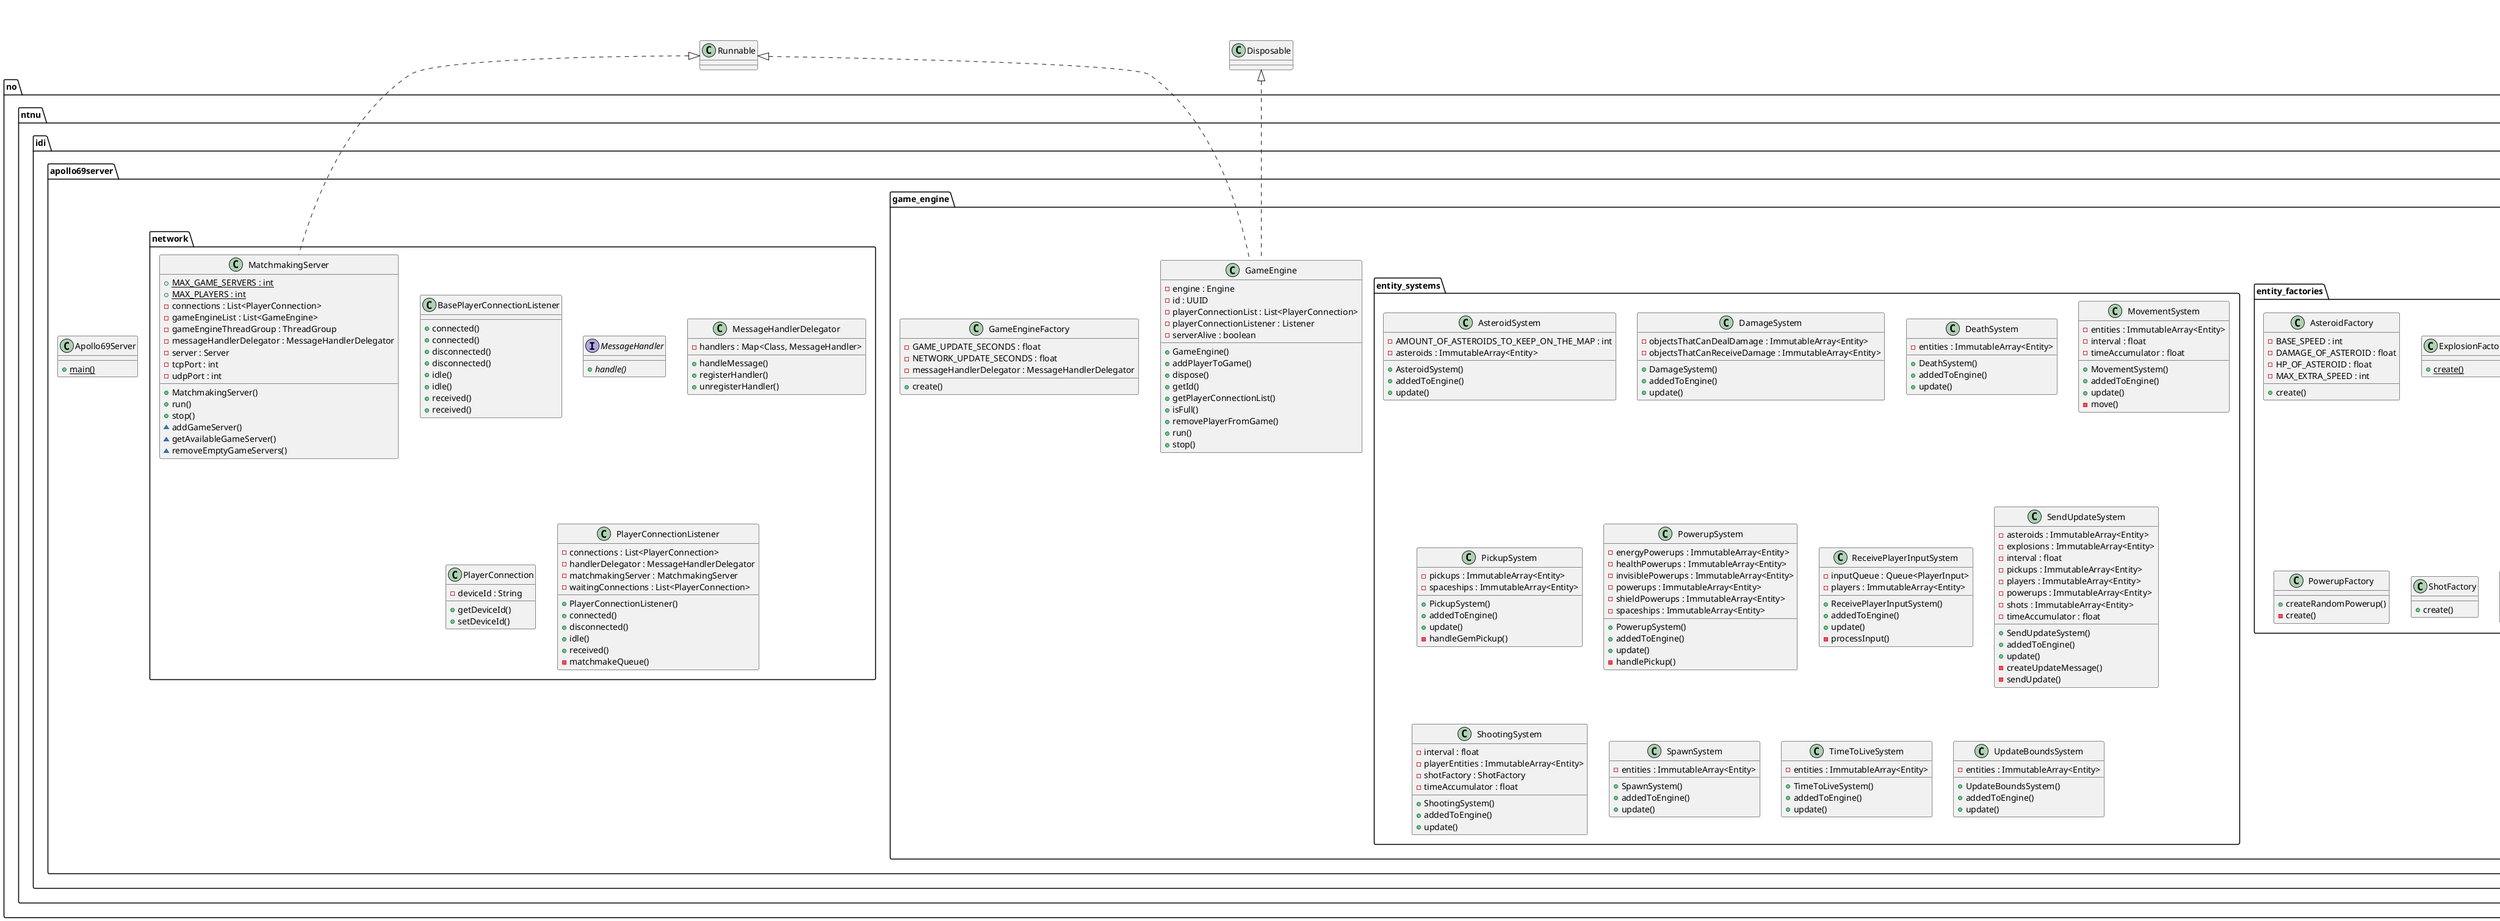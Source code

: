 @startuml

title __APOLLO69SERVER's Class Diagram__\n

    namespace no.ntnu.idi.apollo69server {
        class Apollo69Server {
            {static} + main()
        }

        namespace game_engine {
            class GameEngine {
                - engine : Engine
                - id : UUID
                - playerConnectionList : List<PlayerConnection>
                - playerConnectionListener : Listener
                - serverAlive : boolean
                + GameEngine()
                + addPlayerToGame()
                + dispose()
                + getId()
                + getPlayerConnectionList()
                + isFull()
                + removePlayerFromGame()
                + run()
                + stop()
            }
            class GameEngineFactory {
                - GAME_UPDATE_SECONDS : float
                - NETWORK_UPDATE_SECONDS : float
                - messageHandlerDelegator : MessageHandlerDelegator
                + create()
            }

            namespace components {
                class AsteroidComponent {
                    {static} + MAPPER : ComponentMapper<AsteroidComponent>
                }
                class AttackingComponent {
                    {static} + MAPPER : ComponentMapper<AttackingComponent>
                    + shooting : boolean
                    + shotDamage : float
                    + shotRadius : float
                    + AttackingComponent()
                }
                class BoundsComponent {
                    {static} + MAPPER : ComponentMapper<BoundsComponent>
                    + circle : Circle
                    + dimensions : Vector2
                    + BoundsComponent()
                    + BoundsComponent()
                    + getPosition()
                }
                class DamageComponent {
                    {static} + MAPPER : ComponentMapper<DamageComponent>
                    + damage : float
                    + owner : String
                    + DamageComponent()
                }
                class EnergyComponent {
                    {static} + MAPPER : ComponentMapper<EnergyComponent>
                    + energy : int
                }
                class ExplosionComponent {
                    {static} + MAPPER : ComponentMapper<ExplosionComponent>
                    + startTime : long
                    + ExplosionComponent()
                }
                class GemComponent {
                    {static} + MAPPER : ComponentMapper<GemComponent>
                    + type : GemType
                }
                class HealthComponent {
                    {static} + MAPPER : ComponentMapper<HealthComponent>
                    + hp : float
                    + owner : String
                    + HealthComponent()
                }
                class HealthPowerupComponent {
                    {static} + MAPPER : ComponentMapper<HealthPowerupComponent>
                    + previousHealth : float
                    + time : Instant
                    + HealthPowerupComponent()
                }
                class InvisibleComponent {
                    {static} + MAPPER : ComponentMapper<InvisibleComponent>
                    + time : Instant
                }
                class NetworkPlayerComponent {
                    {static} + MAPPER : ComponentMapper<NetworkPlayerComponent>
                    - playerConnection : PlayerConnection
                    + NetworkPlayerComponent()
                    + getPlayerConnection()
                    + setPlayerConnection()
                }
                class PickupComponent {
                    {static} + MAPPER : ComponentMapper<PickupComponent>
                }
                class PlayerComponent {
                    {static} + MAPPER : ComponentMapper<PlayerComponent>
                    - id : String
                    - name : String
                    - shield : boolean
                    - spaceshipType : int
                    - visible : boolean
                    + PlayerComponent()
                    + getId()
                    + getName()
                    + getSpaceshipType()
                    + hasShield()
                    + isVisible()
                    + setId()
                    + setName()
                    + setShield()
                    + setSpaceshipType()
                    + setVisible()
                }
                class PositionComponent {
                    {static} + MAPPER : ComponentMapper<PositionComponent>
                    + position : Vector2
                    + PositionComponent()
                class PowerupComponent {
                    {static} + MAPPER : ComponentMapper<PowerupComponent>
                    + type : PowerupType
                    + PowerupComponent()
                }
                class RotationComponent {
                    {static} + MAPPER : ComponentMapper<RotationComponent>
                    + degrees : float
                    + x : float
                    + y : float
                }
                class ScoreComponent {
                    {static} + MAPPER : ComponentMapper<ScoreComponent>
                    + score : int
                    + ScoreComponent()
                    + ScoreComponent()
                }
                class ShieldComponent {
                    {static} + MAPPER : ComponentMapper<ShieldComponent>
                    + hp : int
                }
                class ShotComponent {
                    {static} + MAPPER : ComponentMapper<ShotComponent>
                }
                class SpaceshipComponent {
                    {static} + MAPPER : ComponentMapper<SpaceshipComponent>
                    + type : int
                }
                class TimeToLiveComponent {
                    {static} + MAPPER : ComponentMapper<TimeToLiveComponent>
                    + timeToDie : long
                    + TimeToLiveComponent()
                }
                class VelocityComponent {
                    {static} + MAPPER : ComponentMapper<VelocityComponent>
                    + boosting : boolean
                    + idle : float
                    + scalar : float
                    + velocity : Vector2
                    + VelocityComponent()
                    + setScalar()
                    + setVelocity()
                }
            }

            namespace entity_factories {
                class AsteroidFactory {
                    - BASE_SPEED : int
                    - DAMAGE_OF_ASTEROID : float
                    - HP_OF_ASTEROID : float
                    - MAX_EXTRA_SPEED : int
                    + create()
                }
                class ExplosionFactory {
                    {static} + create()
                }
                class GemFactory {
                    + create()
                    - createCoinGem()
                    - createMeteoriteGem()
                    - createRubyGem()
                    - createStarGem()
                    - generalCreate()
                }
                class PowerupFactory {
                    + createRandomPowerup()
                    - create()
                }
                class ShotFactory {
                    + create()
                }
                class SpaceshipFactory {
                    + create()
                    - getSpaceShipId()
                }
            }

            namespace entity_systems {
                class AsteroidSystem {
                    - AMOUNT_OF_ASTEROIDS_TO_KEEP_ON_THE_MAP : int
                    - asteroids : ImmutableArray<Entity>
                    + AsteroidSystem()
                    + addedToEngine()
                    + update()
                }
                class DamageSystem {
                    - objectsThatCanDealDamage : ImmutableArray<Entity>
                    - objectsThatCanReceiveDamage : ImmutableArray<Entity>
                    + DamageSystem()
                    + addedToEngine()
                    + update()
                }
                class DeathSystem {
                    - entities : ImmutableArray<Entity>
                    + DeathSystem()
                    + addedToEngine()
                    + update()
                }
                class MovementSystem {
                    - entities : ImmutableArray<Entity>
                    - interval : float
                    - timeAccumulator : float
                    + MovementSystem()
                    + addedToEngine()
                    + update()
                    - move()
                }
                class PickupSystem {
                    - pickups : ImmutableArray<Entity>
                    - spaceships : ImmutableArray<Entity>
                    + PickupSystem()
                    + addedToEngine()
                    + update()
                    - handleGemPickup()
                }
                class PowerupSystem {
                    - energyPowerups : ImmutableArray<Entity>
                    - healthPowerups : ImmutableArray<Entity>
                    - invisiblePowerups : ImmutableArray<Entity>
                    - powerups : ImmutableArray<Entity>
                    - shieldPowerups : ImmutableArray<Entity>
                    - spaceships : ImmutableArray<Entity>
                    + PowerupSystem()
                    + addedToEngine()
                    + update()
                    - handlePickup()
                }
                class ReceivePlayerInputSystem {
                    - inputQueue : Queue<PlayerInput>
                    - players : ImmutableArray<Entity>
                    + ReceivePlayerInputSystem()
                    + addedToEngine()
                    + update()
                    - processInput()
                }
                class SendUpdateSystem {
                    - asteroids : ImmutableArray<Entity>
                    - explosions : ImmutableArray<Entity>
                    - interval : float
                    - pickups : ImmutableArray<Entity>
                    - players : ImmutableArray<Entity>
                    - powerups : ImmutableArray<Entity>
                    - shots : ImmutableArray<Entity>
                    - timeAccumulator : float
                    + SendUpdateSystem()
                    + addedToEngine()
                    + update()
                    - createUpdateMessage()
                    - sendUpdate()
                }
                class ShootingSystem {
                    - interval : float
                    - playerEntities : ImmutableArray<Entity>
                    - shotFactory : ShotFactory
                    - timeAccumulator : float
                    + ShootingSystem()
                    + addedToEngine()
                    + update()
                }
                class SpawnSystem {
                    - entities : ImmutableArray<Entity>
                    + SpawnSystem()
                    + addedToEngine()
                    + update()
                }
                class TimeToLiveSystem {
                    - entities : ImmutableArray<Entity>
                    + TimeToLiveSystem()
                    + addedToEngine()
                    + update()
                }
                class UpdateBoundsSystem {
                    - entities : ImmutableArray<Entity>
                    + UpdateBoundsSystem()
                    + addedToEngine()
                    + update()
                }
            }

        }

        namespace network {
            class BasePlayerConnectionListener {
                + connected()
                + connected()
                + disconnected()
                + disconnected()
                + idle()
                + idle()
                + received()
                + received()
            }
            class MatchmakingServer {
                {static} + MAX_GAME_SERVERS : int
                {static} + MAX_PLAYERS : int
                - connections : List<PlayerConnection>
                - gameEngineList : List<GameEngine>
                - gameEngineThreadGroup : ThreadGroup
                - messageHandlerDelegator : MessageHandlerDelegator
                - server : Server
                - tcpPort : int
                - udpPort : int
                + MatchmakingServer()
                + run()
                + stop()
                ~ addGameServer()
                ~ getAvailableGameServer()
                ~ removeEmptyGameServers()
            }
            interface MessageHandler {
                {abstract} + handle()
            }
            class MessageHandlerDelegator {
                - handlers : Map<Class, MessageHandler>
                + handleMessage()
                + registerHandler()
                + unregisterHandler()
            }
            class PlayerConnection {
                - deviceId : String
                + getDeviceId()
                + setDeviceId()
            }
            class PlayerConnectionListener {
                - connections : List<PlayerConnection>
                - handlerDelegator : MessageHandlerDelegator
                - matchmakingServer : MatchmakingServer
                - waitingConnections : List<PlayerConnection>
                + PlayerConnectionListener()
                + connected()
                + disconnected()
                + idle()
                + received()
                - matchmakeQueue()
            }
        }
    }
  
    no.ntnu.idi.apollo69server.game_engine.GameEngine .up.|> Disposable
    no.ntnu.idi.apollo69server.game_engine.GameEngine .up.|> Runnable
    no.ntnu.idi.apollo69server.game_engine.components.AsteroidComponent .up.|> Component
    no.ntnu.idi.apollo69server.game_engine.components.AttackingComponent .up.|> Component
    no.ntnu.idi.apollo69server.game_engine.components.BoundsComponent .up.|> Component
    no.ntnu.idi.apollo69server.game_engine.components.DamageComponent .up.|> Component
    no.ntnu.idi.apollo69server.game_engine.components.EnergyComponent .up.|> Component
    no.ntnu.idi.apollo69server.game_engine.components.ExplosionComponent .up.|> Component
    no.ntnu.idi.apollo69server.game_engine.components.GemComponent .up.|> Component
    no.ntnu.idi.apollo69server.game_engine.components.HealthComponent .up.|> Component
    no.ntnu.idi.apollo69server.game_engine.components.HealthPowerupComponent .up.|> Component
    no.ntnu.idi.apollo69server.game_engine.components.InvisibleComponent .up.|> Component
    no.ntnu.idi.apollo69server.game_engine.components.NetworkPlayerComponent .up.|> Component
    no.ntnu.idi.apollo69server.game_engine.components.PickupComponent .up.|> Component
    no.ntnu.idi.apollo69server.game_engine.components.PlayerComponent .up.|> Component
    no.ntnu.idi.apollo69server.game_engine.components.PositionComponent .up.|> Component
    no.ntnu.idi.apollo69server.game_engine.components.PowerupComponent .up.|> Component
    no.ntnu.idi.apollo69server.game_engine.components.RotationComponent .up.|> Component
    no.ntnu.idi.apollo69server.game_engine.components.ScoreComponent .up.|> Component
    no.ntnu.idi.apollo69server.game_engine.components.ShieldComponent .up.|> Component
    no.ntnu.idi.apollo69server.game_engine.components.ShotComponent .up.|> Component
    no.ntnu.idi.apollo69server.game_engine.components.SpaceshipComponent .up.|> Component
    no.ntnu.idi.apollo69server.game_engine.components.TimeToLiveComponent .up.|> Component
    no.ntnu.idi.apollo69server.game_engine.components.VelocityComponent .up.|> Component
    no.ntnu.idi.apollo69server.network.MatchmakingServer .up.|> Runnable

@enduml
